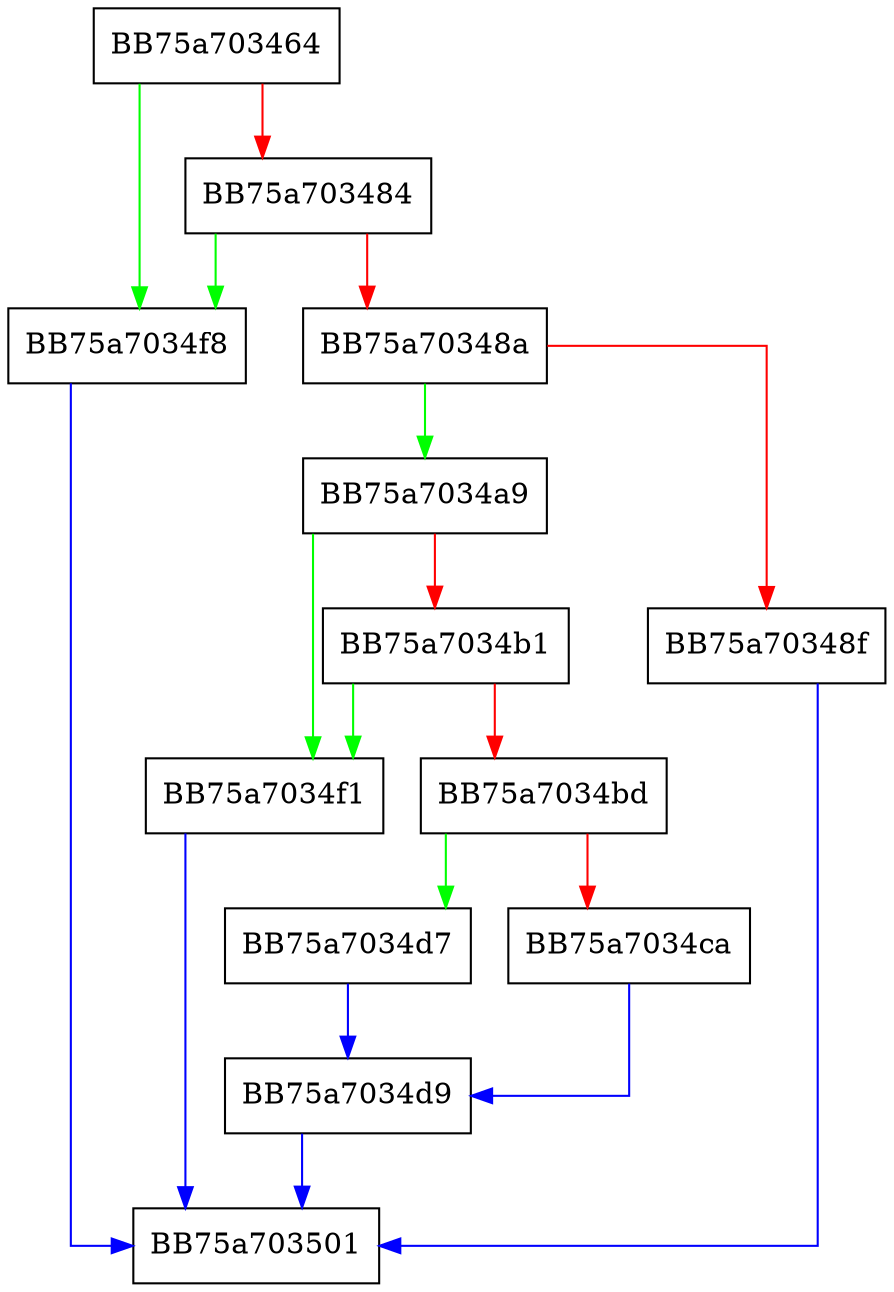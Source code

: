 digraph GiveInfos_worker {
  node [shape="box"];
  graph [splines=ortho];
  BB75a703464 -> BB75a7034f8 [color="green"];
  BB75a703464 -> BB75a703484 [color="red"];
  BB75a703484 -> BB75a7034f8 [color="green"];
  BB75a703484 -> BB75a70348a [color="red"];
  BB75a70348a -> BB75a7034a9 [color="green"];
  BB75a70348a -> BB75a70348f [color="red"];
  BB75a70348f -> BB75a703501 [color="blue"];
  BB75a7034a9 -> BB75a7034f1 [color="green"];
  BB75a7034a9 -> BB75a7034b1 [color="red"];
  BB75a7034b1 -> BB75a7034f1 [color="green"];
  BB75a7034b1 -> BB75a7034bd [color="red"];
  BB75a7034bd -> BB75a7034d7 [color="green"];
  BB75a7034bd -> BB75a7034ca [color="red"];
  BB75a7034ca -> BB75a7034d9 [color="blue"];
  BB75a7034d7 -> BB75a7034d9 [color="blue"];
  BB75a7034d9 -> BB75a703501 [color="blue"];
  BB75a7034f1 -> BB75a703501 [color="blue"];
  BB75a7034f8 -> BB75a703501 [color="blue"];
}